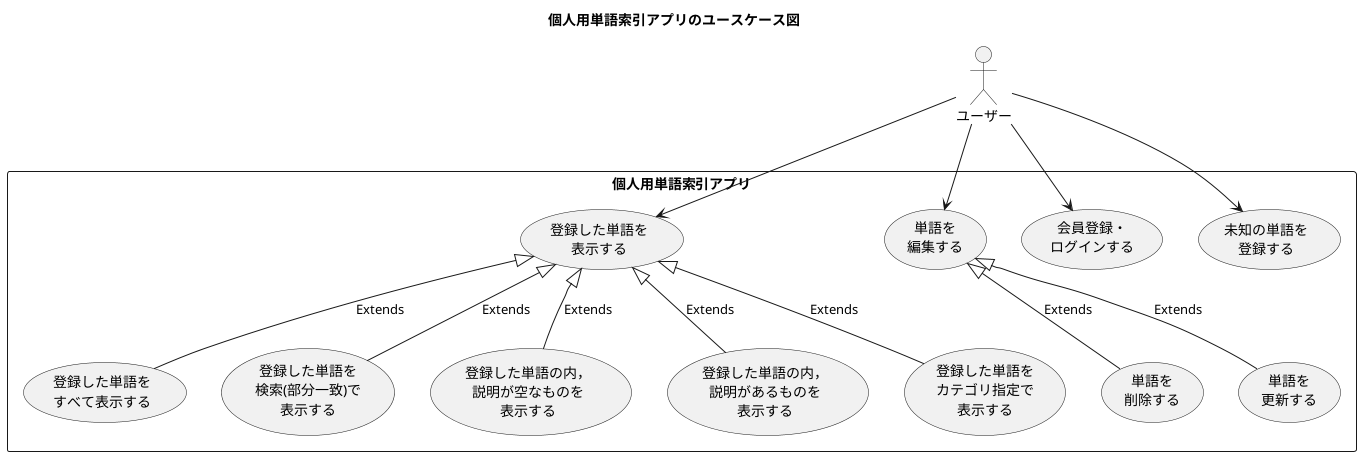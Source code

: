 @startuml usecase diagram
title 個人用単語索引アプリのユースケース図

actor "ユーザー" as user
rectangle 個人用単語索引アプリ {
  usecase "会員登録・\nログインする" as UC1
  usecase "未知の単語を\n登録する" as UC2
  usecase "単語を\n編集する" as UC3
  usecase "単語を\n更新する" as UC3_1
  usecase "単語を\n削除する" as UC3_2
  usecase "登録した単語を\n表示する" as UC4
  usecase "登録した単語を\nすべて表示する" as UC4_1
  usecase "登録した単語を\n検索(部分一致)で\n表示する" as UC4_2
  usecase "登録した単語の内，\n説明が空なものを\n表示する" as UC4_3
  usecase "登録した単語の内，\n説明があるものを\n表示する" as UC4_4
  usecase "登録した単語を\nカテゴリ指定で\n表示する" as UC4_5
}

user --> UC1
user --> UC2
user --> UC3
user --> UC4

UC3_1 -up-|> UC3 : Extends
UC3_2 -up-|> UC3 : Extends
UC4_1 -up-|> UC4 : Extends
UC4_2 -up-|> UC4 : Extends
UC4_3 -up-|> UC4 : Extends
UC4_4 -up-|> UC4 : Extends
UC4_5 -up-|> UC4 : Extends

@enduml
